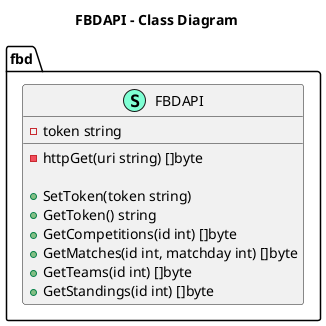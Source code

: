 @startuml
title FBDAPI - Class Diagram
namespace fbd {
    class FBDAPI << (S,Aquamarine) >> {
        - token string

        - httpGet(uri string) []byte

        + SetToken(token string)
        + GetToken() string
        + GetCompetitions(id int) []byte
        + GetMatches(id int, matchday int) []byte
        + GetTeams(id int) []byte
        + GetStandings(id int) []byte

    }
}

@enduml
